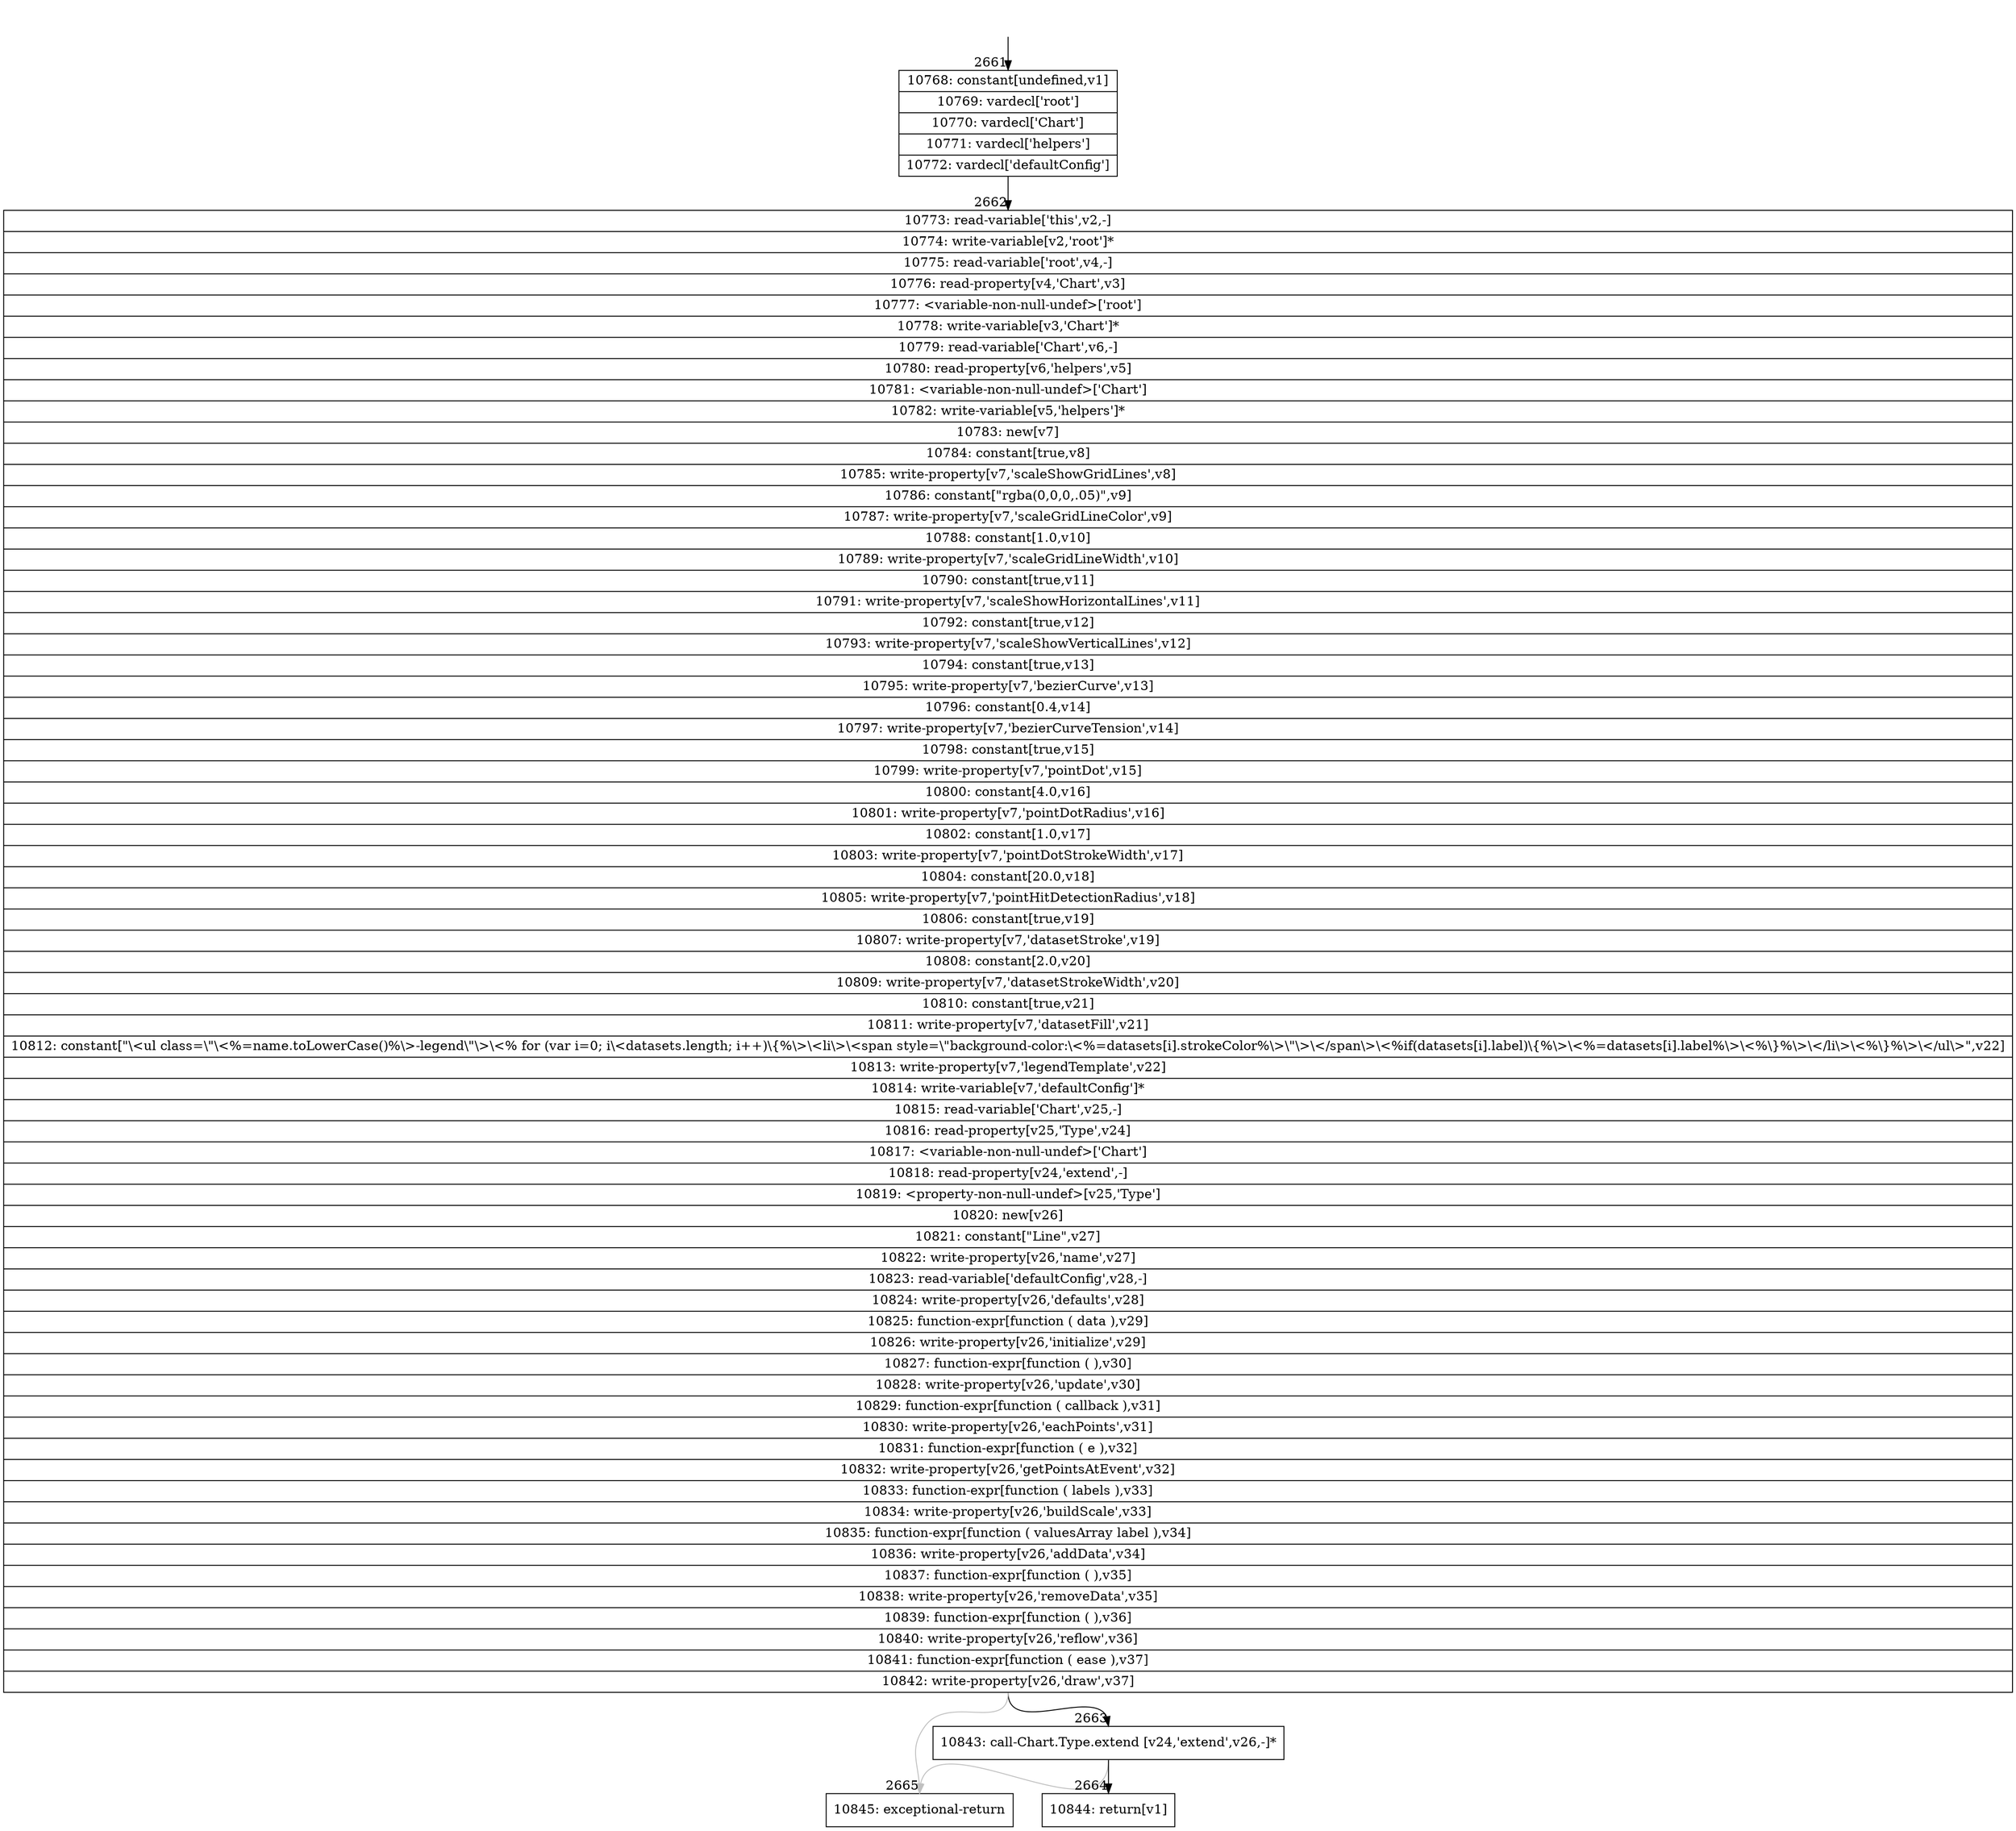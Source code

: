 digraph {
rankdir="TD"
BB_entry216[shape=none,label=""];
BB_entry216 -> BB2661 [tailport=s, headport=n, headlabel="    2661"]
BB2661 [shape=record label="{10768: constant[undefined,v1]|10769: vardecl['root']|10770: vardecl['Chart']|10771: vardecl['helpers']|10772: vardecl['defaultConfig']}" ] 
BB2661 -> BB2662 [tailport=s, headport=n, headlabel="      2662"]
BB2662 [shape=record label="{10773: read-variable['this',v2,-]|10774: write-variable[v2,'root']*|10775: read-variable['root',v4,-]|10776: read-property[v4,'Chart',v3]|10777: \<variable-non-null-undef\>['root']|10778: write-variable[v3,'Chart']*|10779: read-variable['Chart',v6,-]|10780: read-property[v6,'helpers',v5]|10781: \<variable-non-null-undef\>['Chart']|10782: write-variable[v5,'helpers']*|10783: new[v7]|10784: constant[true,v8]|10785: write-property[v7,'scaleShowGridLines',v8]|10786: constant[\"rgba(0,0,0,.05)\",v9]|10787: write-property[v7,'scaleGridLineColor',v9]|10788: constant[1.0,v10]|10789: write-property[v7,'scaleGridLineWidth',v10]|10790: constant[true,v11]|10791: write-property[v7,'scaleShowHorizontalLines',v11]|10792: constant[true,v12]|10793: write-property[v7,'scaleShowVerticalLines',v12]|10794: constant[true,v13]|10795: write-property[v7,'bezierCurve',v13]|10796: constant[0.4,v14]|10797: write-property[v7,'bezierCurveTension',v14]|10798: constant[true,v15]|10799: write-property[v7,'pointDot',v15]|10800: constant[4.0,v16]|10801: write-property[v7,'pointDotRadius',v16]|10802: constant[1.0,v17]|10803: write-property[v7,'pointDotStrokeWidth',v17]|10804: constant[20.0,v18]|10805: write-property[v7,'pointHitDetectionRadius',v18]|10806: constant[true,v19]|10807: write-property[v7,'datasetStroke',v19]|10808: constant[2.0,v20]|10809: write-property[v7,'datasetStrokeWidth',v20]|10810: constant[true,v21]|10811: write-property[v7,'datasetFill',v21]|10812: constant[\"\\\<ul class=\\\"\\\<%=name.toLowerCase()%\\\>-legend\\\"\\\>\\\<% for (var i=0; i\\\<datasets.length; i++)\\\{%\\\>\\\<li\\\>\\\<span style=\\\"background-color:\\\<%=datasets[i].strokeColor%\\\>\\\"\\\>\\\</span\\\>\\\<%if(datasets[i].label)\\\{%\\\>\\\<%=datasets[i].label%\\\>\\\<%\\\}%\\\>\\\</li\\\>\\\<%\\\}%\\\>\\\</ul\\\>\",v22]|10813: write-property[v7,'legendTemplate',v22]|10814: write-variable[v7,'defaultConfig']*|10815: read-variable['Chart',v25,-]|10816: read-property[v25,'Type',v24]|10817: \<variable-non-null-undef\>['Chart']|10818: read-property[v24,'extend',-]|10819: \<property-non-null-undef\>[v25,'Type']|10820: new[v26]|10821: constant[\"Line\",v27]|10822: write-property[v26,'name',v27]|10823: read-variable['defaultConfig',v28,-]|10824: write-property[v26,'defaults',v28]|10825: function-expr[function ( data ),v29]|10826: write-property[v26,'initialize',v29]|10827: function-expr[function ( ),v30]|10828: write-property[v26,'update',v30]|10829: function-expr[function ( callback ),v31]|10830: write-property[v26,'eachPoints',v31]|10831: function-expr[function ( e ),v32]|10832: write-property[v26,'getPointsAtEvent',v32]|10833: function-expr[function ( labels ),v33]|10834: write-property[v26,'buildScale',v33]|10835: function-expr[function ( valuesArray label ),v34]|10836: write-property[v26,'addData',v34]|10837: function-expr[function ( ),v35]|10838: write-property[v26,'removeData',v35]|10839: function-expr[function ( ),v36]|10840: write-property[v26,'reflow',v36]|10841: function-expr[function ( ease ),v37]|10842: write-property[v26,'draw',v37]}" ] 
BB2662 -> BB2663 [tailport=s, headport=n, headlabel="      2663"]
BB2662 -> BB2665 [tailport=s, headport=n, color=gray, headlabel="      2665"]
BB2663 [shape=record label="{10843: call-Chart.Type.extend [v24,'extend',v26,-]*}" ] 
BB2663 -> BB2664 [tailport=s, headport=n, headlabel="      2664"]
BB2663 -> BB2665 [tailport=s, headport=n, color=gray]
BB2664 [shape=record label="{10844: return[v1]}" ] 
BB2665 [shape=record label="{10845: exceptional-return}" ] 
//#$~ 2878
}

